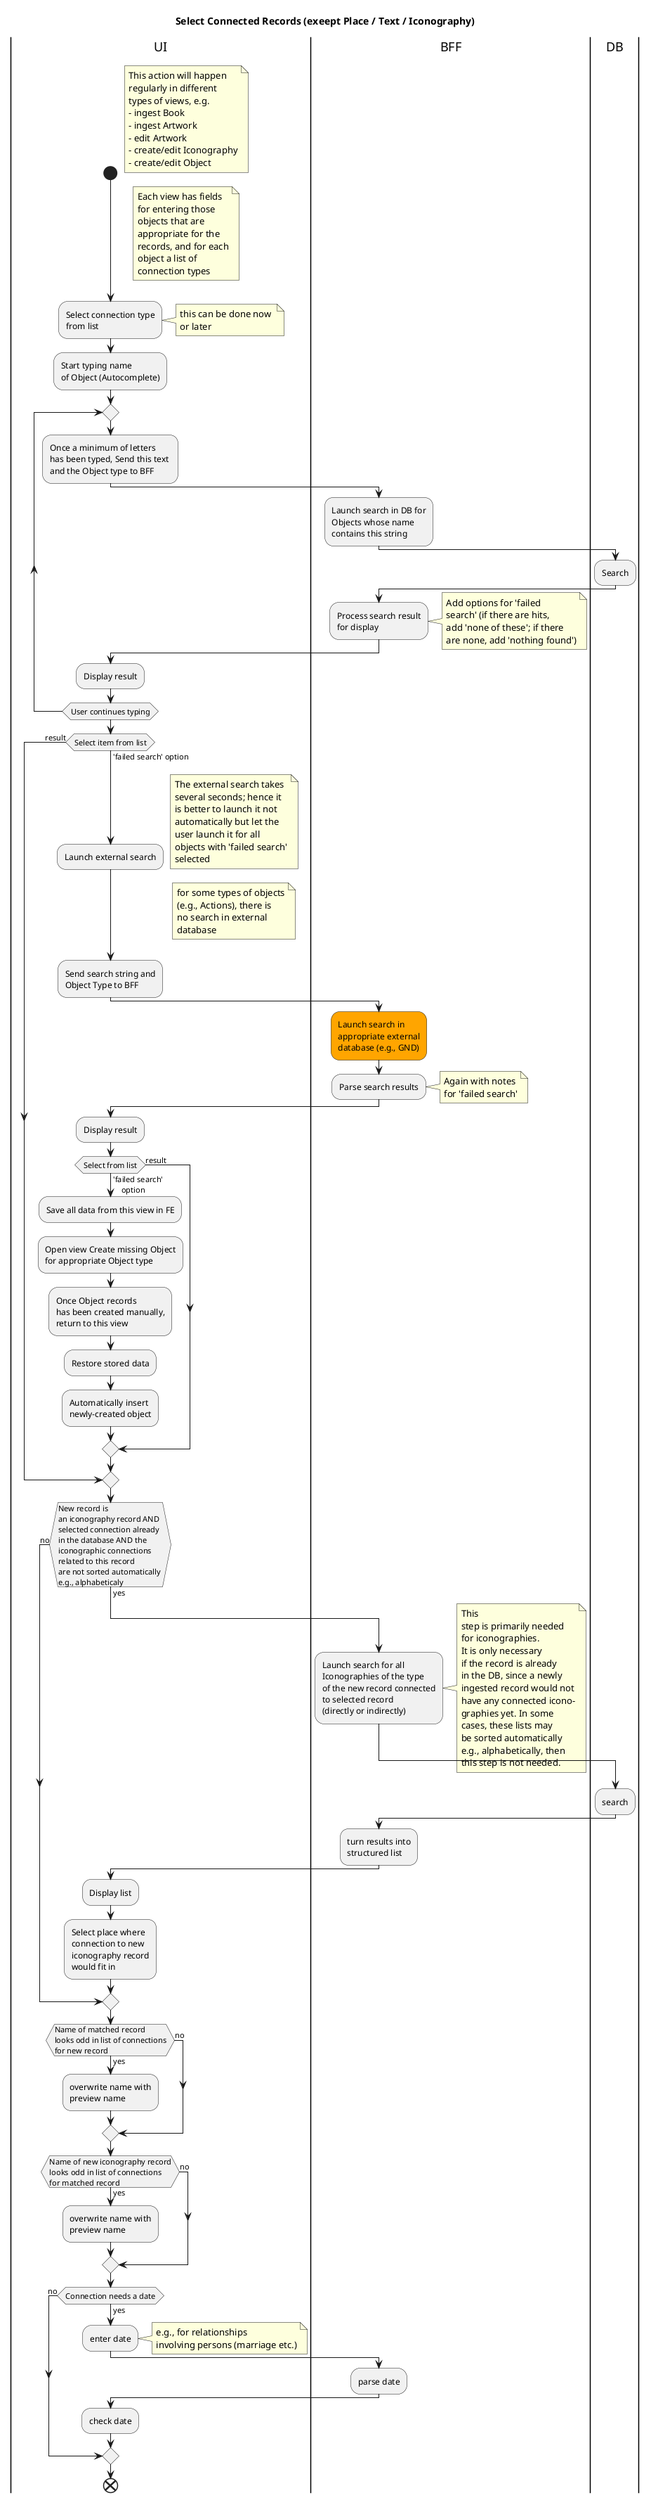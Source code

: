 @startuml
title Select Connected Records (exeept Place / Text / Iconography)

|UI|
start
note right
This action will happen
regularly in different
types of views, e.g.
- ingest Book
- ingest Artwork
- edit Artwork
- create/edit Iconography
- create/edit Object
endnote
note right
Each view has fields
for entering those
objects that are
appropriate for the
records, and for each
object a list of 
connection types
endnote
:Select connection type
from list;
note right
this can be done now 
or later
endnote
:Start typing name
of Object (Autocomplete);

repeat
    :Once a minimum of letters
    has been typed, Send this text 
    and the Object type to BFF;
    |BFF|
    :Launch search in DB for
    Objects whose name  
    contains this string;
    |DB|
    :Search;
    |BFF|
    :Process search result
    for display;
    note right
    Add options for 'failed 
    search' (if there are hits, 
    add 'none of these'; if there
    are none, add 'nothing found')
    endnote

    |UI|
    :Display result;

repeat while (User continues typing)

if (Select item from list) then (result)
else ('failed search' option)
    :Launch external search;
    note right
    The external search takes
    several seconds; hence it 
    is better to launch it not
    automatically but let the 
    user launch it for all
    objects with 'failed search'
    selected
    endnote
    note right
    for some types of objects
    (e.g., Actions), there is
    no search in external 
    database
    endnote
    :Send search string and
    Object Type to BFF;
    |BFF|
    #orange:Launch search in 
    appropriate external
    database (e.g., GND);
    :Parse search results;
    note right
    Again with notes
    for 'failed search'
    endnote
    |UI|
    :Display result;
    if (Select from list) then (result)
        
    else ('failed search'
    option)
        :Save all data from this view in FE;
        :Open view Create missing Object
        for appropriate Object type;
        :Once Object records
        has been created manually,
        return to this view;
        :Restore stored data;
        :Automatically insert 
        newly-created object;
    end if

end if

if (New record is 
an iconography record AND 
selected connection already
in the database AND the 
iconographic connections 
related to this record 
are not sorted automatically 
e.g., alphabeticaly)  then (yes)
    |BFF|
    :Launch search for all
    Iconographies of the type
    of the new record connected
    to selected record 
    (directly or indirectly);
    note right
    This 
    step is primarily needed 
    for iconographies. 
    It is only necessary 
    if the record is already
    in the DB, since a newly
    ingested record would not
    have any connected icono-
    graphies yet. In some
    cases, these lists may
    be sorted automatically 
    e.g., alphabetically, then
    this step is not needed.
    end note
    |DB|
    :search;
    |BFF|
    :turn results into 
    structured list;
        |UI|
    :Display list;
    :Select place where
    connection to new
    iconography record
    would fit in;
else (no)
end if
if (Name of matched record
looks odd in list of connections
for new record) then (yes)
    :overwrite name with 
    preview name;
else (no)
end if
if (Name of new iconography record
looks odd in list of connections
for matched record) then (yes)
    :overwrite name with 
    preview name;
else (no)
end if
if (Connection needs a date) then (yes)
    :enter date;
    note right
    e.g., for relationships 
    involving persons (marriage etc.)
    end note
    |BFF|
    :parse date;
    |UI|
    :check date;
    else (no)
    end if



end

@enduml